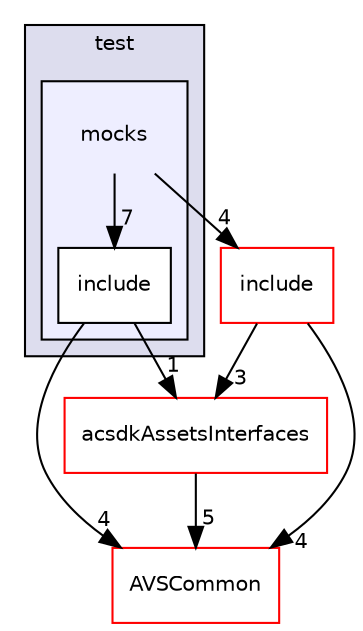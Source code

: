 digraph "/workplace/avs-device-sdk/capabilities/DavsClient/acsdkAssetsCommon/test/mocks" {
  compound=true
  node [ fontsize="10", fontname="Helvetica"];
  edge [ labelfontsize="10", labelfontname="Helvetica"];
  subgraph clusterdir_9c5bd6bc28e060765188943724eacfbe {
    graph [ bgcolor="#ddddee", pencolor="black", label="test" fontname="Helvetica", fontsize="10", URL="dir_9c5bd6bc28e060765188943724eacfbe.html"]
  subgraph clusterdir_7bbcce96dc4babb83dc1934d004c9d70 {
    graph [ bgcolor="#eeeeff", pencolor="black", label="" URL="dir_7bbcce96dc4babb83dc1934d004c9d70.html"];
    dir_7bbcce96dc4babb83dc1934d004c9d70 [shape=plaintext label="mocks"];
    dir_72ad50b9fb5658138a28a5208be42814 [shape=box label="include" color="black" fillcolor="white" style="filled" URL="dir_72ad50b9fb5658138a28a5208be42814.html"];
  }
  }
  dir_14afe551169e5fce2b1e13ac06c3b317 [shape=box label="acsdkAssetsInterfaces" fillcolor="white" style="filled" color="red" URL="dir_14afe551169e5fce2b1e13ac06c3b317.html"];
  dir_df9731b29812fe2ffecebcf306a67727 [shape=box label="include" fillcolor="white" style="filled" color="red" URL="dir_df9731b29812fe2ffecebcf306a67727.html"];
  dir_13e65effb2bde530b17b3d5eefcd0266 [shape=box label="AVSCommon" fillcolor="white" style="filled" color="red" URL="dir_13e65effb2bde530b17b3d5eefcd0266.html"];
  dir_14afe551169e5fce2b1e13ac06c3b317->dir_13e65effb2bde530b17b3d5eefcd0266 [headlabel="5", labeldistance=1.5 headhref="dir_000231_000017.html"];
  dir_df9731b29812fe2ffecebcf306a67727->dir_14afe551169e5fce2b1e13ac06c3b317 [headlabel="3", labeldistance=1.5 headhref="dir_000331_000231.html"];
  dir_df9731b29812fe2ffecebcf306a67727->dir_13e65effb2bde530b17b3d5eefcd0266 [headlabel="4", labeldistance=1.5 headhref="dir_000331_000017.html"];
  dir_72ad50b9fb5658138a28a5208be42814->dir_14afe551169e5fce2b1e13ac06c3b317 [headlabel="1", labeldistance=1.5 headhref="dir_000339_000231.html"];
  dir_72ad50b9fb5658138a28a5208be42814->dir_13e65effb2bde530b17b3d5eefcd0266 [headlabel="4", labeldistance=1.5 headhref="dir_000339_000017.html"];
  dir_7bbcce96dc4babb83dc1934d004c9d70->dir_df9731b29812fe2ffecebcf306a67727 [headlabel="4", labeldistance=1.5 headhref="dir_000338_000331.html"];
  dir_7bbcce96dc4babb83dc1934d004c9d70->dir_72ad50b9fb5658138a28a5208be42814 [headlabel="7", labeldistance=1.5 headhref="dir_000338_000339.html"];
}
